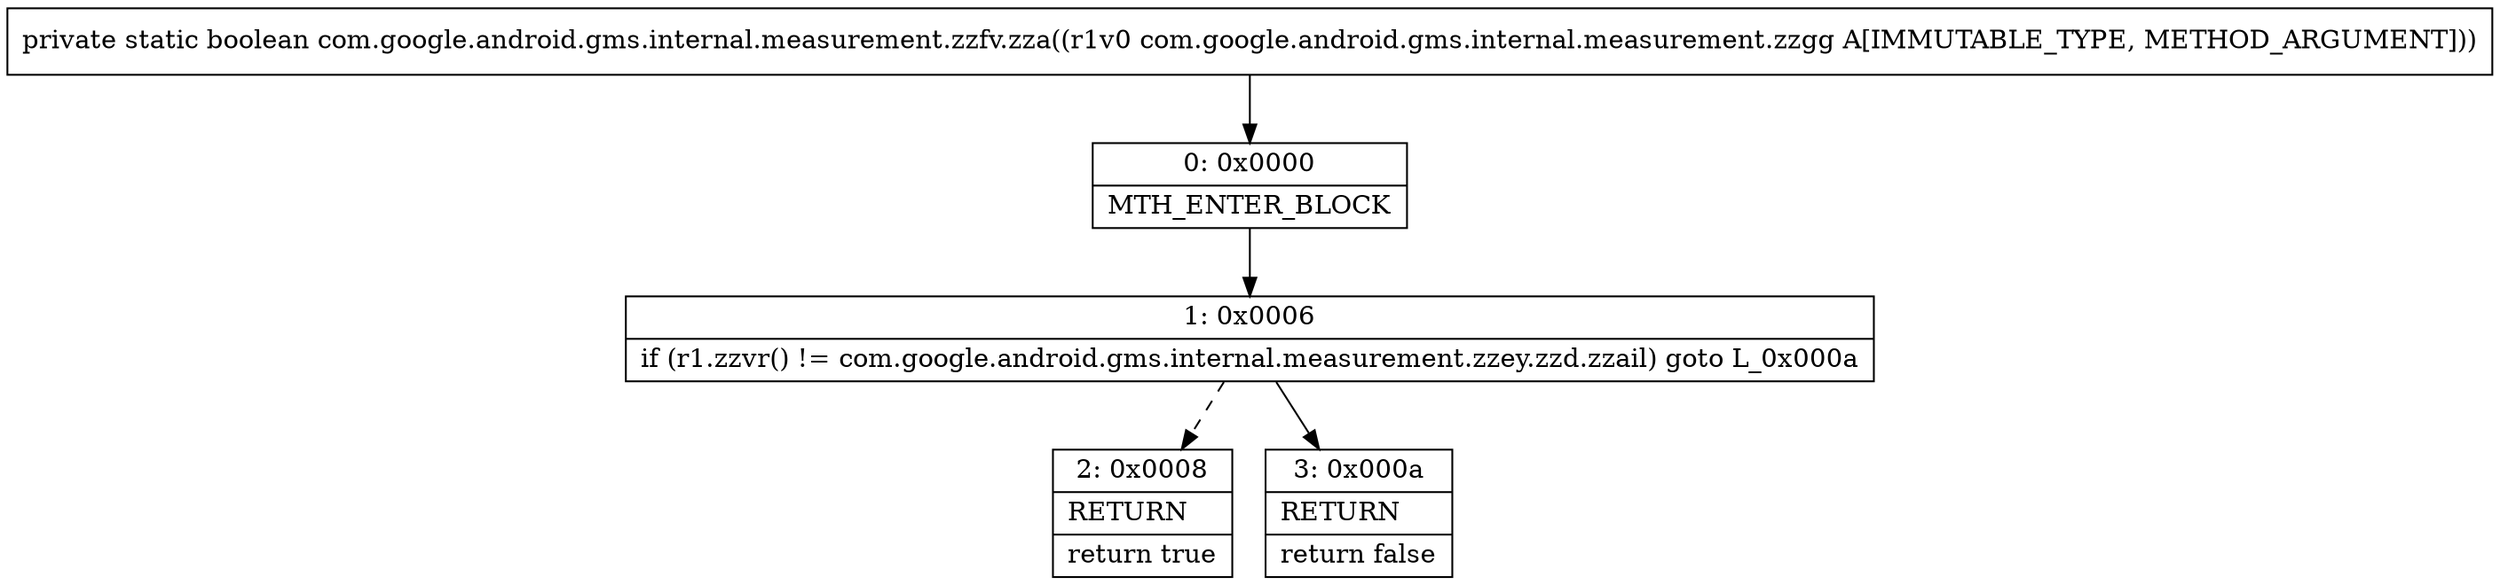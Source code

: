 digraph "CFG forcom.google.android.gms.internal.measurement.zzfv.zza(Lcom\/google\/android\/gms\/internal\/measurement\/zzgg;)Z" {
Node_0 [shape=record,label="{0\:\ 0x0000|MTH_ENTER_BLOCK\l}"];
Node_1 [shape=record,label="{1\:\ 0x0006|if (r1.zzvr() != com.google.android.gms.internal.measurement.zzey.zzd.zzail) goto L_0x000a\l}"];
Node_2 [shape=record,label="{2\:\ 0x0008|RETURN\l|return true\l}"];
Node_3 [shape=record,label="{3\:\ 0x000a|RETURN\l|return false\l}"];
MethodNode[shape=record,label="{private static boolean com.google.android.gms.internal.measurement.zzfv.zza((r1v0 com.google.android.gms.internal.measurement.zzgg A[IMMUTABLE_TYPE, METHOD_ARGUMENT])) }"];
MethodNode -> Node_0;
Node_0 -> Node_1;
Node_1 -> Node_2[style=dashed];
Node_1 -> Node_3;
}

